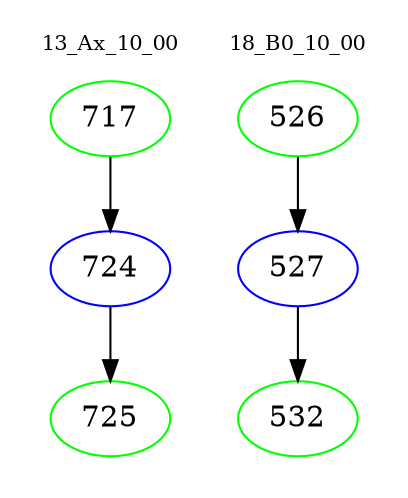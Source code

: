 digraph{
subgraph cluster_0 {
color = white
label = "13_Ax_10_00";
fontsize=10;
T0_717 [label="717", color="green"]
T0_717 -> T0_724 [color="black"]
T0_724 [label="724", color="blue"]
T0_724 -> T0_725 [color="black"]
T0_725 [label="725", color="green"]
}
subgraph cluster_1 {
color = white
label = "18_B0_10_00";
fontsize=10;
T1_526 [label="526", color="green"]
T1_526 -> T1_527 [color="black"]
T1_527 [label="527", color="blue"]
T1_527 -> T1_532 [color="black"]
T1_532 [label="532", color="green"]
}
}
